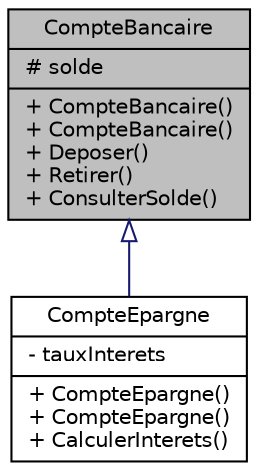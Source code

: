 digraph "CompteBancaire"
{
  edge [fontname="Helvetica",fontsize="10",labelfontname="Helvetica",labelfontsize="10"];
  node [fontname="Helvetica",fontsize="10",shape=record];
  Node0 [label="{CompteBancaire\n|# solde\l|+ CompteBancaire()\l+ CompteBancaire()\l+ Deposer()\l+ Retirer()\l+ ConsulterSolde()\l}",height=0.2,width=0.4,color="black", fillcolor="grey75", style="filled", fontcolor="black"];
  Node0 -> Node1 [dir="back",color="midnightblue",fontsize="10",style="solid",arrowtail="onormal",fontname="Helvetica"];
  Node1 [label="{CompteEpargne\n|- tauxInterets\l|+ CompteEpargne()\l+ CompteEpargne()\l+ CalculerInterets()\l}",height=0.2,width=0.4,color="black", fillcolor="white", style="filled",URL="$class_compte_epargne.html"];
}
